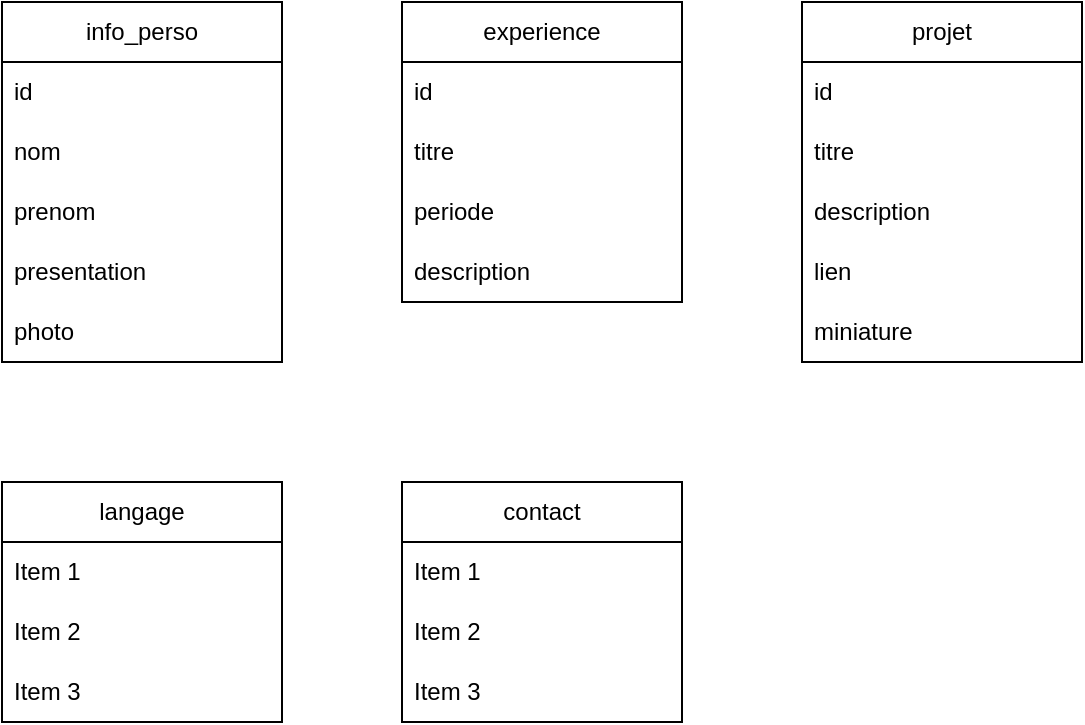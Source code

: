 <mxfile version="21.3.3" type="github">
  <diagram id="R2lEEEUBdFMjLlhIrx00" name="Page-1">
    <mxGraphModel dx="950" dy="546" grid="1" gridSize="10" guides="1" tooltips="1" connect="1" arrows="1" fold="1" page="1" pageScale="1" pageWidth="850" pageHeight="1100" math="0" shadow="0" extFonts="Permanent Marker^https://fonts.googleapis.com/css?family=Permanent+Marker">
      <root>
        <mxCell id="0" />
        <mxCell id="1" parent="0" />
        <mxCell id="we_WD37GTBMRncCXnSHV-1" value="info_perso" style="swimlane;fontStyle=0;childLayout=stackLayout;horizontal=1;startSize=30;horizontalStack=0;resizeParent=1;resizeParentMax=0;resizeLast=0;collapsible=1;marginBottom=0;whiteSpace=wrap;html=1;" vertex="1" parent="1">
          <mxGeometry x="200" y="80" width="140" height="180" as="geometry" />
        </mxCell>
        <mxCell id="we_WD37GTBMRncCXnSHV-2" value="id" style="text;strokeColor=none;fillColor=none;align=left;verticalAlign=middle;spacingLeft=4;spacingRight=4;overflow=hidden;points=[[0,0.5],[1,0.5]];portConstraint=eastwest;rotatable=0;whiteSpace=wrap;html=1;" vertex="1" parent="we_WD37GTBMRncCXnSHV-1">
          <mxGeometry y="30" width="140" height="30" as="geometry" />
        </mxCell>
        <mxCell id="we_WD37GTBMRncCXnSHV-3" value="nom" style="text;strokeColor=none;fillColor=none;align=left;verticalAlign=middle;spacingLeft=4;spacingRight=4;overflow=hidden;points=[[0,0.5],[1,0.5]];portConstraint=eastwest;rotatable=0;whiteSpace=wrap;html=1;" vertex="1" parent="we_WD37GTBMRncCXnSHV-1">
          <mxGeometry y="60" width="140" height="30" as="geometry" />
        </mxCell>
        <mxCell id="we_WD37GTBMRncCXnSHV-4" value="prenom" style="text;strokeColor=none;fillColor=none;align=left;verticalAlign=middle;spacingLeft=4;spacingRight=4;overflow=hidden;points=[[0,0.5],[1,0.5]];portConstraint=eastwest;rotatable=0;whiteSpace=wrap;html=1;" vertex="1" parent="we_WD37GTBMRncCXnSHV-1">
          <mxGeometry y="90" width="140" height="30" as="geometry" />
        </mxCell>
        <mxCell id="we_WD37GTBMRncCXnSHV-21" value="presentation" style="text;strokeColor=none;fillColor=none;align=left;verticalAlign=middle;spacingLeft=4;spacingRight=4;overflow=hidden;points=[[0,0.5],[1,0.5]];portConstraint=eastwest;rotatable=0;whiteSpace=wrap;html=1;" vertex="1" parent="we_WD37GTBMRncCXnSHV-1">
          <mxGeometry y="120" width="140" height="30" as="geometry" />
        </mxCell>
        <mxCell id="we_WD37GTBMRncCXnSHV-22" value="photo" style="text;strokeColor=none;fillColor=none;align=left;verticalAlign=middle;spacingLeft=4;spacingRight=4;overflow=hidden;points=[[0,0.5],[1,0.5]];portConstraint=eastwest;rotatable=0;whiteSpace=wrap;html=1;" vertex="1" parent="we_WD37GTBMRncCXnSHV-1">
          <mxGeometry y="150" width="140" height="30" as="geometry" />
        </mxCell>
        <mxCell id="we_WD37GTBMRncCXnSHV-5" value="experience" style="swimlane;fontStyle=0;childLayout=stackLayout;horizontal=1;startSize=30;horizontalStack=0;resizeParent=1;resizeParentMax=0;resizeLast=0;collapsible=1;marginBottom=0;whiteSpace=wrap;html=1;" vertex="1" parent="1">
          <mxGeometry x="400" y="80" width="140" height="150" as="geometry" />
        </mxCell>
        <mxCell id="we_WD37GTBMRncCXnSHV-6" value="id" style="text;strokeColor=none;fillColor=none;align=left;verticalAlign=middle;spacingLeft=4;spacingRight=4;overflow=hidden;points=[[0,0.5],[1,0.5]];portConstraint=eastwest;rotatable=0;whiteSpace=wrap;html=1;" vertex="1" parent="we_WD37GTBMRncCXnSHV-5">
          <mxGeometry y="30" width="140" height="30" as="geometry" />
        </mxCell>
        <mxCell id="we_WD37GTBMRncCXnSHV-7" value="titre" style="text;strokeColor=none;fillColor=none;align=left;verticalAlign=middle;spacingLeft=4;spacingRight=4;overflow=hidden;points=[[0,0.5],[1,0.5]];portConstraint=eastwest;rotatable=0;whiteSpace=wrap;html=1;" vertex="1" parent="we_WD37GTBMRncCXnSHV-5">
          <mxGeometry y="60" width="140" height="30" as="geometry" />
        </mxCell>
        <mxCell id="we_WD37GTBMRncCXnSHV-23" value="periode" style="text;strokeColor=none;fillColor=none;align=left;verticalAlign=middle;spacingLeft=4;spacingRight=4;overflow=hidden;points=[[0,0.5],[1,0.5]];portConstraint=eastwest;rotatable=0;whiteSpace=wrap;html=1;" vertex="1" parent="we_WD37GTBMRncCXnSHV-5">
          <mxGeometry y="90" width="140" height="30" as="geometry" />
        </mxCell>
        <mxCell id="we_WD37GTBMRncCXnSHV-8" value="description" style="text;strokeColor=none;fillColor=none;align=left;verticalAlign=middle;spacingLeft=4;spacingRight=4;overflow=hidden;points=[[0,0.5],[1,0.5]];portConstraint=eastwest;rotatable=0;whiteSpace=wrap;html=1;" vertex="1" parent="we_WD37GTBMRncCXnSHV-5">
          <mxGeometry y="120" width="140" height="30" as="geometry" />
        </mxCell>
        <mxCell id="we_WD37GTBMRncCXnSHV-9" value="projet" style="swimlane;fontStyle=0;childLayout=stackLayout;horizontal=1;startSize=30;horizontalStack=0;resizeParent=1;resizeParentMax=0;resizeLast=0;collapsible=1;marginBottom=0;whiteSpace=wrap;html=1;" vertex="1" parent="1">
          <mxGeometry x="600" y="80" width="140" height="180" as="geometry" />
        </mxCell>
        <mxCell id="we_WD37GTBMRncCXnSHV-10" value="id" style="text;strokeColor=none;fillColor=none;align=left;verticalAlign=middle;spacingLeft=4;spacingRight=4;overflow=hidden;points=[[0,0.5],[1,0.5]];portConstraint=eastwest;rotatable=0;whiteSpace=wrap;html=1;" vertex="1" parent="we_WD37GTBMRncCXnSHV-9">
          <mxGeometry y="30" width="140" height="30" as="geometry" />
        </mxCell>
        <mxCell id="we_WD37GTBMRncCXnSHV-11" value="titre" style="text;strokeColor=none;fillColor=none;align=left;verticalAlign=middle;spacingLeft=4;spacingRight=4;overflow=hidden;points=[[0,0.5],[1,0.5]];portConstraint=eastwest;rotatable=0;whiteSpace=wrap;html=1;" vertex="1" parent="we_WD37GTBMRncCXnSHV-9">
          <mxGeometry y="60" width="140" height="30" as="geometry" />
        </mxCell>
        <mxCell id="we_WD37GTBMRncCXnSHV-12" value="description" style="text;strokeColor=none;fillColor=none;align=left;verticalAlign=middle;spacingLeft=4;spacingRight=4;overflow=hidden;points=[[0,0.5],[1,0.5]];portConstraint=eastwest;rotatable=0;whiteSpace=wrap;html=1;" vertex="1" parent="we_WD37GTBMRncCXnSHV-9">
          <mxGeometry y="90" width="140" height="30" as="geometry" />
        </mxCell>
        <mxCell id="we_WD37GTBMRncCXnSHV-25" value="lien" style="text;strokeColor=none;fillColor=none;align=left;verticalAlign=middle;spacingLeft=4;spacingRight=4;overflow=hidden;points=[[0,0.5],[1,0.5]];portConstraint=eastwest;rotatable=0;whiteSpace=wrap;html=1;" vertex="1" parent="we_WD37GTBMRncCXnSHV-9">
          <mxGeometry y="120" width="140" height="30" as="geometry" />
        </mxCell>
        <mxCell id="we_WD37GTBMRncCXnSHV-24" value="miniature" style="text;strokeColor=none;fillColor=none;align=left;verticalAlign=middle;spacingLeft=4;spacingRight=4;overflow=hidden;points=[[0,0.5],[1,0.5]];portConstraint=eastwest;rotatable=0;whiteSpace=wrap;html=1;" vertex="1" parent="we_WD37GTBMRncCXnSHV-9">
          <mxGeometry y="150" width="140" height="30" as="geometry" />
        </mxCell>
        <mxCell id="we_WD37GTBMRncCXnSHV-13" value="langage" style="swimlane;fontStyle=0;childLayout=stackLayout;horizontal=1;startSize=30;horizontalStack=0;resizeParent=1;resizeParentMax=0;resizeLast=0;collapsible=1;marginBottom=0;whiteSpace=wrap;html=1;" vertex="1" parent="1">
          <mxGeometry x="200" y="320" width="140" height="120" as="geometry" />
        </mxCell>
        <mxCell id="we_WD37GTBMRncCXnSHV-14" value="Item 1" style="text;strokeColor=none;fillColor=none;align=left;verticalAlign=middle;spacingLeft=4;spacingRight=4;overflow=hidden;points=[[0,0.5],[1,0.5]];portConstraint=eastwest;rotatable=0;whiteSpace=wrap;html=1;" vertex="1" parent="we_WD37GTBMRncCXnSHV-13">
          <mxGeometry y="30" width="140" height="30" as="geometry" />
        </mxCell>
        <mxCell id="we_WD37GTBMRncCXnSHV-15" value="Item 2" style="text;strokeColor=none;fillColor=none;align=left;verticalAlign=middle;spacingLeft=4;spacingRight=4;overflow=hidden;points=[[0,0.5],[1,0.5]];portConstraint=eastwest;rotatable=0;whiteSpace=wrap;html=1;" vertex="1" parent="we_WD37GTBMRncCXnSHV-13">
          <mxGeometry y="60" width="140" height="30" as="geometry" />
        </mxCell>
        <mxCell id="we_WD37GTBMRncCXnSHV-16" value="Item 3" style="text;strokeColor=none;fillColor=none;align=left;verticalAlign=middle;spacingLeft=4;spacingRight=4;overflow=hidden;points=[[0,0.5],[1,0.5]];portConstraint=eastwest;rotatable=0;whiteSpace=wrap;html=1;" vertex="1" parent="we_WD37GTBMRncCXnSHV-13">
          <mxGeometry y="90" width="140" height="30" as="geometry" />
        </mxCell>
        <mxCell id="we_WD37GTBMRncCXnSHV-17" value="contact" style="swimlane;fontStyle=0;childLayout=stackLayout;horizontal=1;startSize=30;horizontalStack=0;resizeParent=1;resizeParentMax=0;resizeLast=0;collapsible=1;marginBottom=0;whiteSpace=wrap;html=1;" vertex="1" parent="1">
          <mxGeometry x="400" y="320" width="140" height="120" as="geometry" />
        </mxCell>
        <mxCell id="we_WD37GTBMRncCXnSHV-18" value="Item 1" style="text;strokeColor=none;fillColor=none;align=left;verticalAlign=middle;spacingLeft=4;spacingRight=4;overflow=hidden;points=[[0,0.5],[1,0.5]];portConstraint=eastwest;rotatable=0;whiteSpace=wrap;html=1;" vertex="1" parent="we_WD37GTBMRncCXnSHV-17">
          <mxGeometry y="30" width="140" height="30" as="geometry" />
        </mxCell>
        <mxCell id="we_WD37GTBMRncCXnSHV-19" value="Item 2" style="text;strokeColor=none;fillColor=none;align=left;verticalAlign=middle;spacingLeft=4;spacingRight=4;overflow=hidden;points=[[0,0.5],[1,0.5]];portConstraint=eastwest;rotatable=0;whiteSpace=wrap;html=1;" vertex="1" parent="we_WD37GTBMRncCXnSHV-17">
          <mxGeometry y="60" width="140" height="30" as="geometry" />
        </mxCell>
        <mxCell id="we_WD37GTBMRncCXnSHV-20" value="Item 3" style="text;strokeColor=none;fillColor=none;align=left;verticalAlign=middle;spacingLeft=4;spacingRight=4;overflow=hidden;points=[[0,0.5],[1,0.5]];portConstraint=eastwest;rotatable=0;whiteSpace=wrap;html=1;" vertex="1" parent="we_WD37GTBMRncCXnSHV-17">
          <mxGeometry y="90" width="140" height="30" as="geometry" />
        </mxCell>
      </root>
    </mxGraphModel>
  </diagram>
</mxfile>
